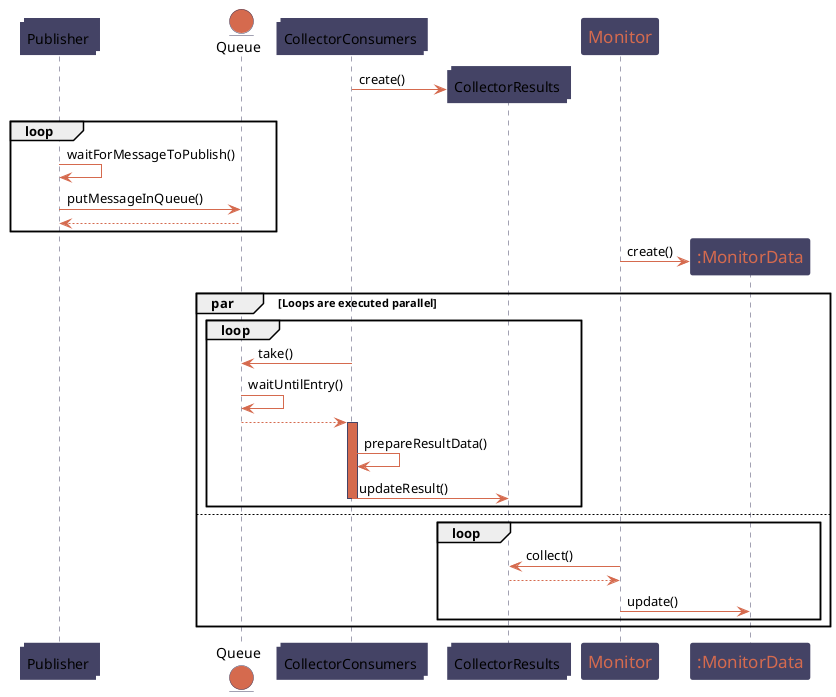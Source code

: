 @startuml
'https://plantuml.com/sequence-diagram
'#444365 primary
'#d56a4e secondary

skinparam sequence {
    ArrowColor #d56a4e
    ActorBorderColor #444365
    LifeLineBorderColor #444365
    LifeLineBackgroundColor #d56a4e

    ParticipantBackgroundColor #444365
    ParticipantFontName Impact
    ParticipantFontSize 17
    ParticipantFontColor #d56a4e
    ParticipantBorderColor #444365
    ParticipantBackgroundColor #444365
    ParticipantFontName Impact
    ParticipantFontSize 17
    ParticipantFontColor #d56a4e

    ActorBackgroundColor aqua
    ActorFontColor DeepSkyBlue
    ActorFontSize 17
    ActorFontName Aapex
}

skinparam collections {
    BackgroundColor #444365
    BorderColor #444365
}

skinparam entity {
    BackgroundColor #d56a4e
    BorderColor #444365
}

collections Publisher
entity Queue
collections CollectorConsumers

create collections CollectorResults
CollectorConsumers -> CollectorResults: create()



loop
Publisher -> Publisher: waitForMessageToPublish()
Publisher -> Queue: putMessageInQueue()
Queue --> Publisher
end

participant Monitor
create ":MonitorData"
Monitor -> ":MonitorData": create()
par Loops are executed parallel
loop
CollectorConsumers -> Queue: take()
Queue -> Queue: waitUntilEntry()
Queue --> CollectorConsumers
activate CollectorConsumers
CollectorConsumers -> CollectorConsumers: prepareResultData()
CollectorConsumers -> CollectorResults: updateResult()
deactivate CollectorConsumers
end

else

loop
Monitor -> CollectorResults: collect()
CollectorResults --> Monitor
Monitor -> ":MonitorData": update()
end
end

@enduml